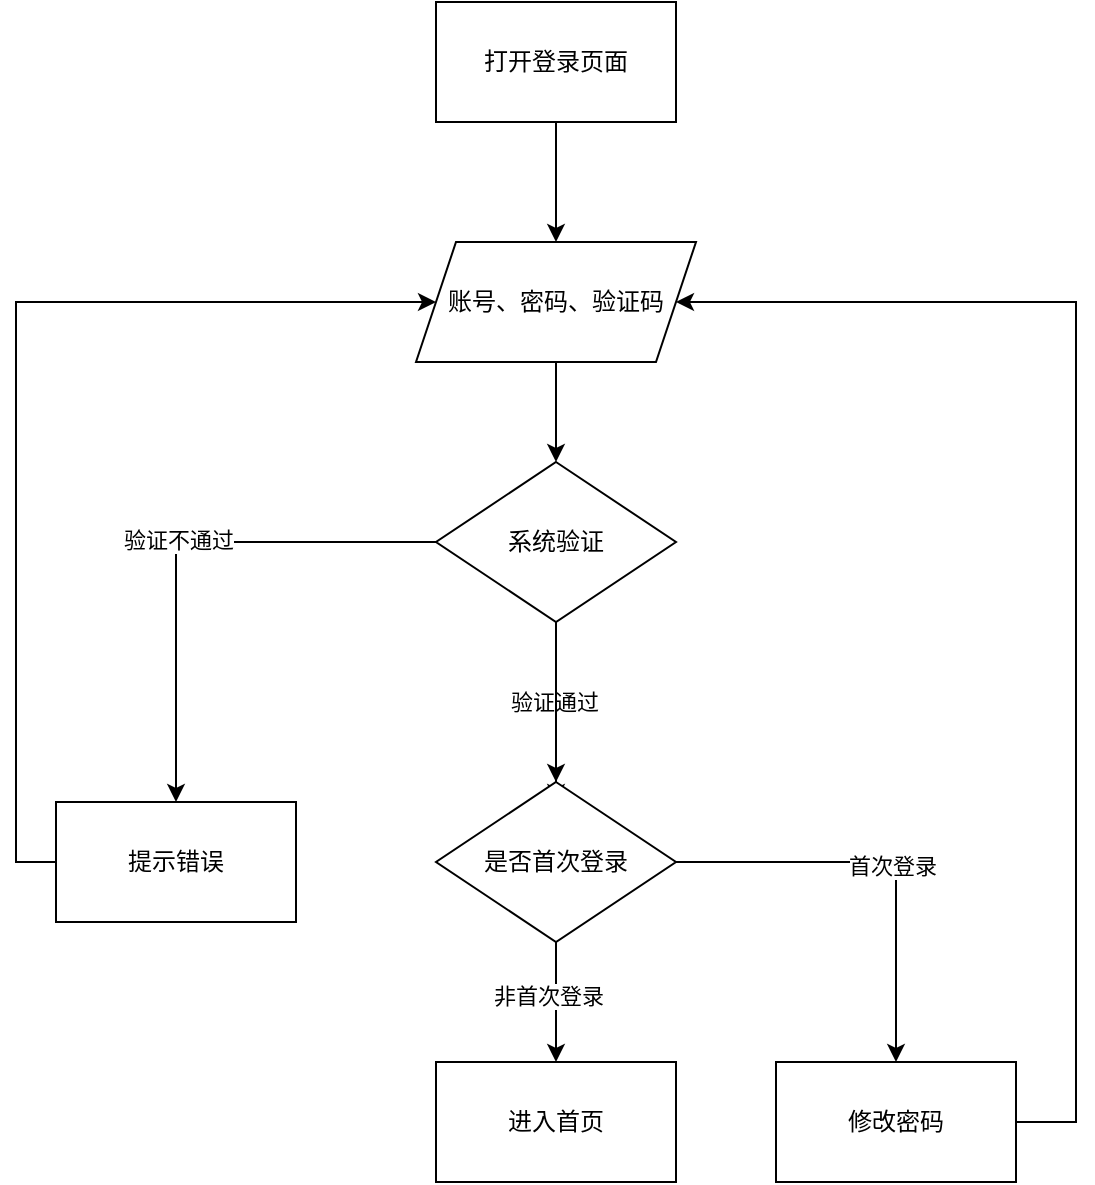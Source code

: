 <mxfile version="24.9.2">
  <diagram name="第 1 页" id="m10ZVN8EORpGiVfjtNTv">
    <mxGraphModel dx="1557" dy="790" grid="1" gridSize="10" guides="1" tooltips="1" connect="1" arrows="1" fold="1" page="1" pageScale="1" pageWidth="827" pageHeight="1169" math="0" shadow="0">
      <root>
        <mxCell id="0" />
        <mxCell id="1" parent="0" />
        <mxCell id="WeYQ9zJhQNprv5HXiRQ5-29" style="edgeStyle=orthogonalEdgeStyle;rounded=0;orthogonalLoop=1;jettySize=auto;html=1;exitX=0.5;exitY=1;exitDx=0;exitDy=0;entryX=0.5;entryY=0;entryDx=0;entryDy=0;" parent="1" source="WeYQ9zJhQNprv5HXiRQ5-5" target="WeYQ9zJhQNprv5HXiRQ5-28" edge="1">
          <mxGeometry relative="1" as="geometry" />
        </mxCell>
        <mxCell id="WeYQ9zJhQNprv5HXiRQ5-5" value="打开登录页面" style="rounded=0;whiteSpace=wrap;html=1;" parent="1" vertex="1">
          <mxGeometry x="320" y="40" width="120" height="60" as="geometry" />
        </mxCell>
        <mxCell id="WeYQ9zJhQNprv5HXiRQ5-13" value="" style="edgeStyle=orthogonalEdgeStyle;rounded=0;orthogonalLoop=1;jettySize=auto;html=1;" parent="1" source="WeYQ9zJhQNprv5HXiRQ5-11" target="WeYQ9zJhQNprv5HXiRQ5-12" edge="1">
          <mxGeometry relative="1" as="geometry" />
        </mxCell>
        <mxCell id="WeYQ9zJhQNprv5HXiRQ5-14" value="验证不通过" style="edgeLabel;html=1;align=center;verticalAlign=middle;resizable=0;points=[];" parent="WeYQ9zJhQNprv5HXiRQ5-13" vertex="1" connectable="0">
          <mxGeometry x="-0.002" y="-1" relative="1" as="geometry">
            <mxPoint as="offset" />
          </mxGeometry>
        </mxCell>
        <mxCell id="WeYQ9zJhQNprv5HXiRQ5-18" value="" style="edgeStyle=orthogonalEdgeStyle;rounded=0;orthogonalLoop=1;jettySize=auto;html=1;" parent="1" source="WeYQ9zJhQNprv5HXiRQ5-11" edge="1">
          <mxGeometry relative="1" as="geometry">
            <mxPoint x="380" y="440" as="targetPoint" />
          </mxGeometry>
        </mxCell>
        <mxCell id="WeYQ9zJhQNprv5HXiRQ5-19" value="验证通过" style="edgeLabel;html=1;align=center;verticalAlign=middle;resizable=0;points=[];" parent="WeYQ9zJhQNprv5HXiRQ5-18" vertex="1" connectable="0">
          <mxGeometry x="-0.111" y="-1" relative="1" as="geometry">
            <mxPoint as="offset" />
          </mxGeometry>
        </mxCell>
        <mxCell id="WeYQ9zJhQNprv5HXiRQ5-22" value="" style="edgeStyle=orthogonalEdgeStyle;rounded=0;orthogonalLoop=1;jettySize=auto;html=1;" parent="1" source="WeYQ9zJhQNprv5HXiRQ5-11" target="WeYQ9zJhQNprv5HXiRQ5-21" edge="1">
          <mxGeometry relative="1" as="geometry" />
        </mxCell>
        <mxCell id="WeYQ9zJhQNprv5HXiRQ5-11" value="系统验证" style="rhombus;whiteSpace=wrap;html=1;" parent="1" vertex="1">
          <mxGeometry x="320" y="270" width="120" height="80" as="geometry" />
        </mxCell>
        <mxCell id="WeYQ9zJhQNprv5HXiRQ5-16" style="edgeStyle=orthogonalEdgeStyle;rounded=0;orthogonalLoop=1;jettySize=auto;html=1;exitX=0;exitY=0.5;exitDx=0;exitDy=0;entryX=0;entryY=0.5;entryDx=0;entryDy=0;" parent="1" source="WeYQ9zJhQNprv5HXiRQ5-12" target="WeYQ9zJhQNprv5HXiRQ5-28" edge="1">
          <mxGeometry relative="1" as="geometry">
            <mxPoint x="320" y="190" as="targetPoint" />
            <Array as="points">
              <mxPoint x="110" y="470" />
              <mxPoint x="110" y="190" />
            </Array>
          </mxGeometry>
        </mxCell>
        <mxCell id="WeYQ9zJhQNprv5HXiRQ5-12" value="提示错误" style="whiteSpace=wrap;html=1;" parent="1" vertex="1">
          <mxGeometry x="130" y="440" width="120" height="60" as="geometry" />
        </mxCell>
        <mxCell id="WeYQ9zJhQNprv5HXiRQ5-24" value="" style="edgeStyle=orthogonalEdgeStyle;rounded=0;orthogonalLoop=1;jettySize=auto;html=1;" parent="1" source="WeYQ9zJhQNprv5HXiRQ5-21" target="WeYQ9zJhQNprv5HXiRQ5-23" edge="1">
          <mxGeometry relative="1" as="geometry" />
        </mxCell>
        <mxCell id="WeYQ9zJhQNprv5HXiRQ5-32" value="首次登录" style="edgeLabel;html=1;align=center;verticalAlign=middle;resizable=0;points=[];" parent="WeYQ9zJhQNprv5HXiRQ5-24" vertex="1" connectable="0">
          <mxGeometry x="0.068" y="-1" relative="1" as="geometry">
            <mxPoint x="-1" as="offset" />
          </mxGeometry>
        </mxCell>
        <mxCell id="WeYQ9zJhQNprv5HXiRQ5-34" value="" style="edgeStyle=orthogonalEdgeStyle;rounded=0;orthogonalLoop=1;jettySize=auto;html=1;" parent="1" source="WeYQ9zJhQNprv5HXiRQ5-21" target="WeYQ9zJhQNprv5HXiRQ5-33" edge="1">
          <mxGeometry relative="1" as="geometry" />
        </mxCell>
        <mxCell id="WeYQ9zJhQNprv5HXiRQ5-35" value="非首次登录" style="edgeLabel;html=1;align=center;verticalAlign=middle;resizable=0;points=[];" parent="WeYQ9zJhQNprv5HXiRQ5-34" vertex="1" connectable="0">
          <mxGeometry x="-0.113" y="-4" relative="1" as="geometry">
            <mxPoint as="offset" />
          </mxGeometry>
        </mxCell>
        <mxCell id="WeYQ9zJhQNprv5HXiRQ5-21" value="是否首次登录" style="rhombus;whiteSpace=wrap;html=1;" parent="1" vertex="1">
          <mxGeometry x="320" y="430" width="120" height="80" as="geometry" />
        </mxCell>
        <mxCell id="WeYQ9zJhQNprv5HXiRQ5-31" style="edgeStyle=orthogonalEdgeStyle;rounded=0;orthogonalLoop=1;jettySize=auto;html=1;exitX=1;exitY=0.5;exitDx=0;exitDy=0;entryX=1;entryY=0.5;entryDx=0;entryDy=0;" parent="1" source="WeYQ9zJhQNprv5HXiRQ5-23" target="WeYQ9zJhQNprv5HXiRQ5-28" edge="1">
          <mxGeometry relative="1" as="geometry">
            <Array as="points">
              <mxPoint x="640" y="600" />
              <mxPoint x="640" y="190" />
            </Array>
          </mxGeometry>
        </mxCell>
        <mxCell id="WeYQ9zJhQNprv5HXiRQ5-23" value="修改密码" style="whiteSpace=wrap;html=1;" parent="1" vertex="1">
          <mxGeometry x="490" y="570" width="120" height="60" as="geometry" />
        </mxCell>
        <mxCell id="WeYQ9zJhQNprv5HXiRQ5-30" style="edgeStyle=orthogonalEdgeStyle;rounded=0;orthogonalLoop=1;jettySize=auto;html=1;exitX=0.5;exitY=1;exitDx=0;exitDy=0;entryX=0.5;entryY=0;entryDx=0;entryDy=0;" parent="1" source="WeYQ9zJhQNprv5HXiRQ5-28" target="WeYQ9zJhQNprv5HXiRQ5-11" edge="1">
          <mxGeometry relative="1" as="geometry" />
        </mxCell>
        <mxCell id="WeYQ9zJhQNprv5HXiRQ5-28" value="账号、密码、验证码" style="shape=parallelogram;perimeter=parallelogramPerimeter;whiteSpace=wrap;html=1;fixedSize=1;" parent="1" vertex="1">
          <mxGeometry x="310" y="160" width="140" height="60" as="geometry" />
        </mxCell>
        <mxCell id="WeYQ9zJhQNprv5HXiRQ5-33" value="进入首页" style="whiteSpace=wrap;html=1;" parent="1" vertex="1">
          <mxGeometry x="320" y="570" width="120" height="60" as="geometry" />
        </mxCell>
      </root>
    </mxGraphModel>
  </diagram>
</mxfile>
